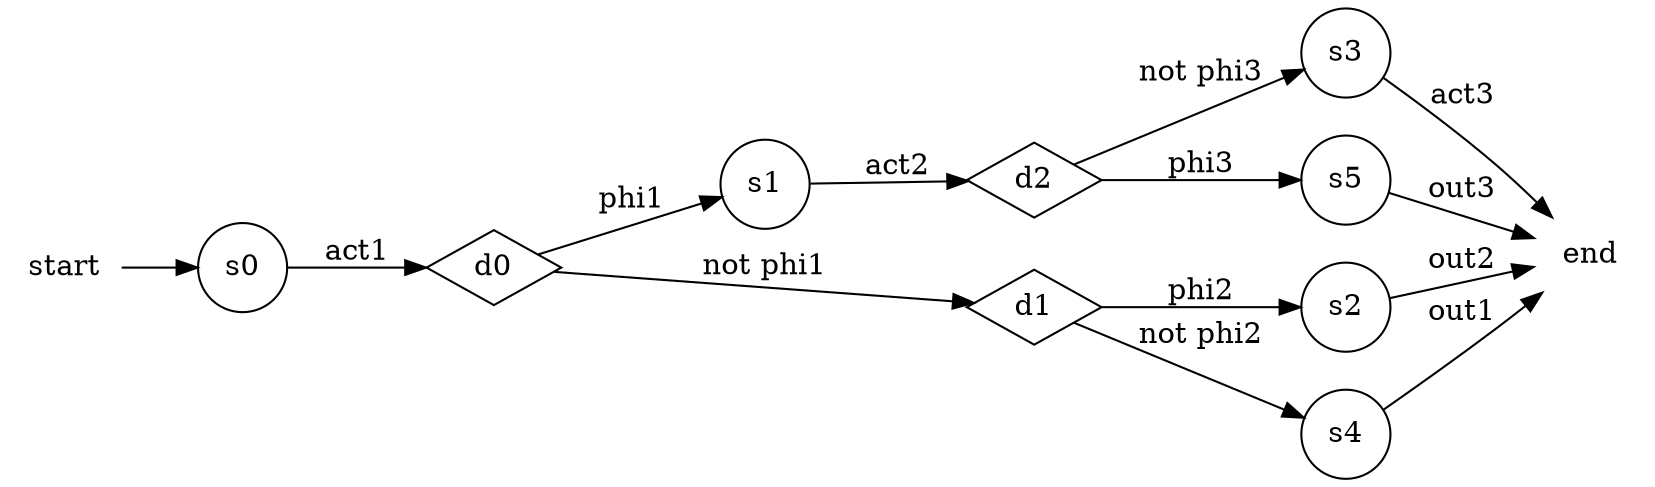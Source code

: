 digraph LTS_Graph {
rankdir=LR;

node [shape="none"]; start end;

node [shape="circle",color="black"]; s0 s1 s2 s3 s4 s5;
node [shape="diamond", color="black"]; d0 d1 d2;


start -> s0;

s0 -> d0 [label="act1"];

d0 -> s1 [label="phi1"];
d0 -> d1 [label="not phi1"];

s1 -> d2 [label="act2"];

d1 -> s2 [label="phi2"];
d1 -> s4 [label="not phi2"];
s4 -> end [label="out1"];

s2 -> end [label="out2"];

d2 -> s5 [label="phi3"];
d2 -> s3 [label="not phi3"];
s5 -> end [label="out3"];

s3 -> end [label="act3"];
}
